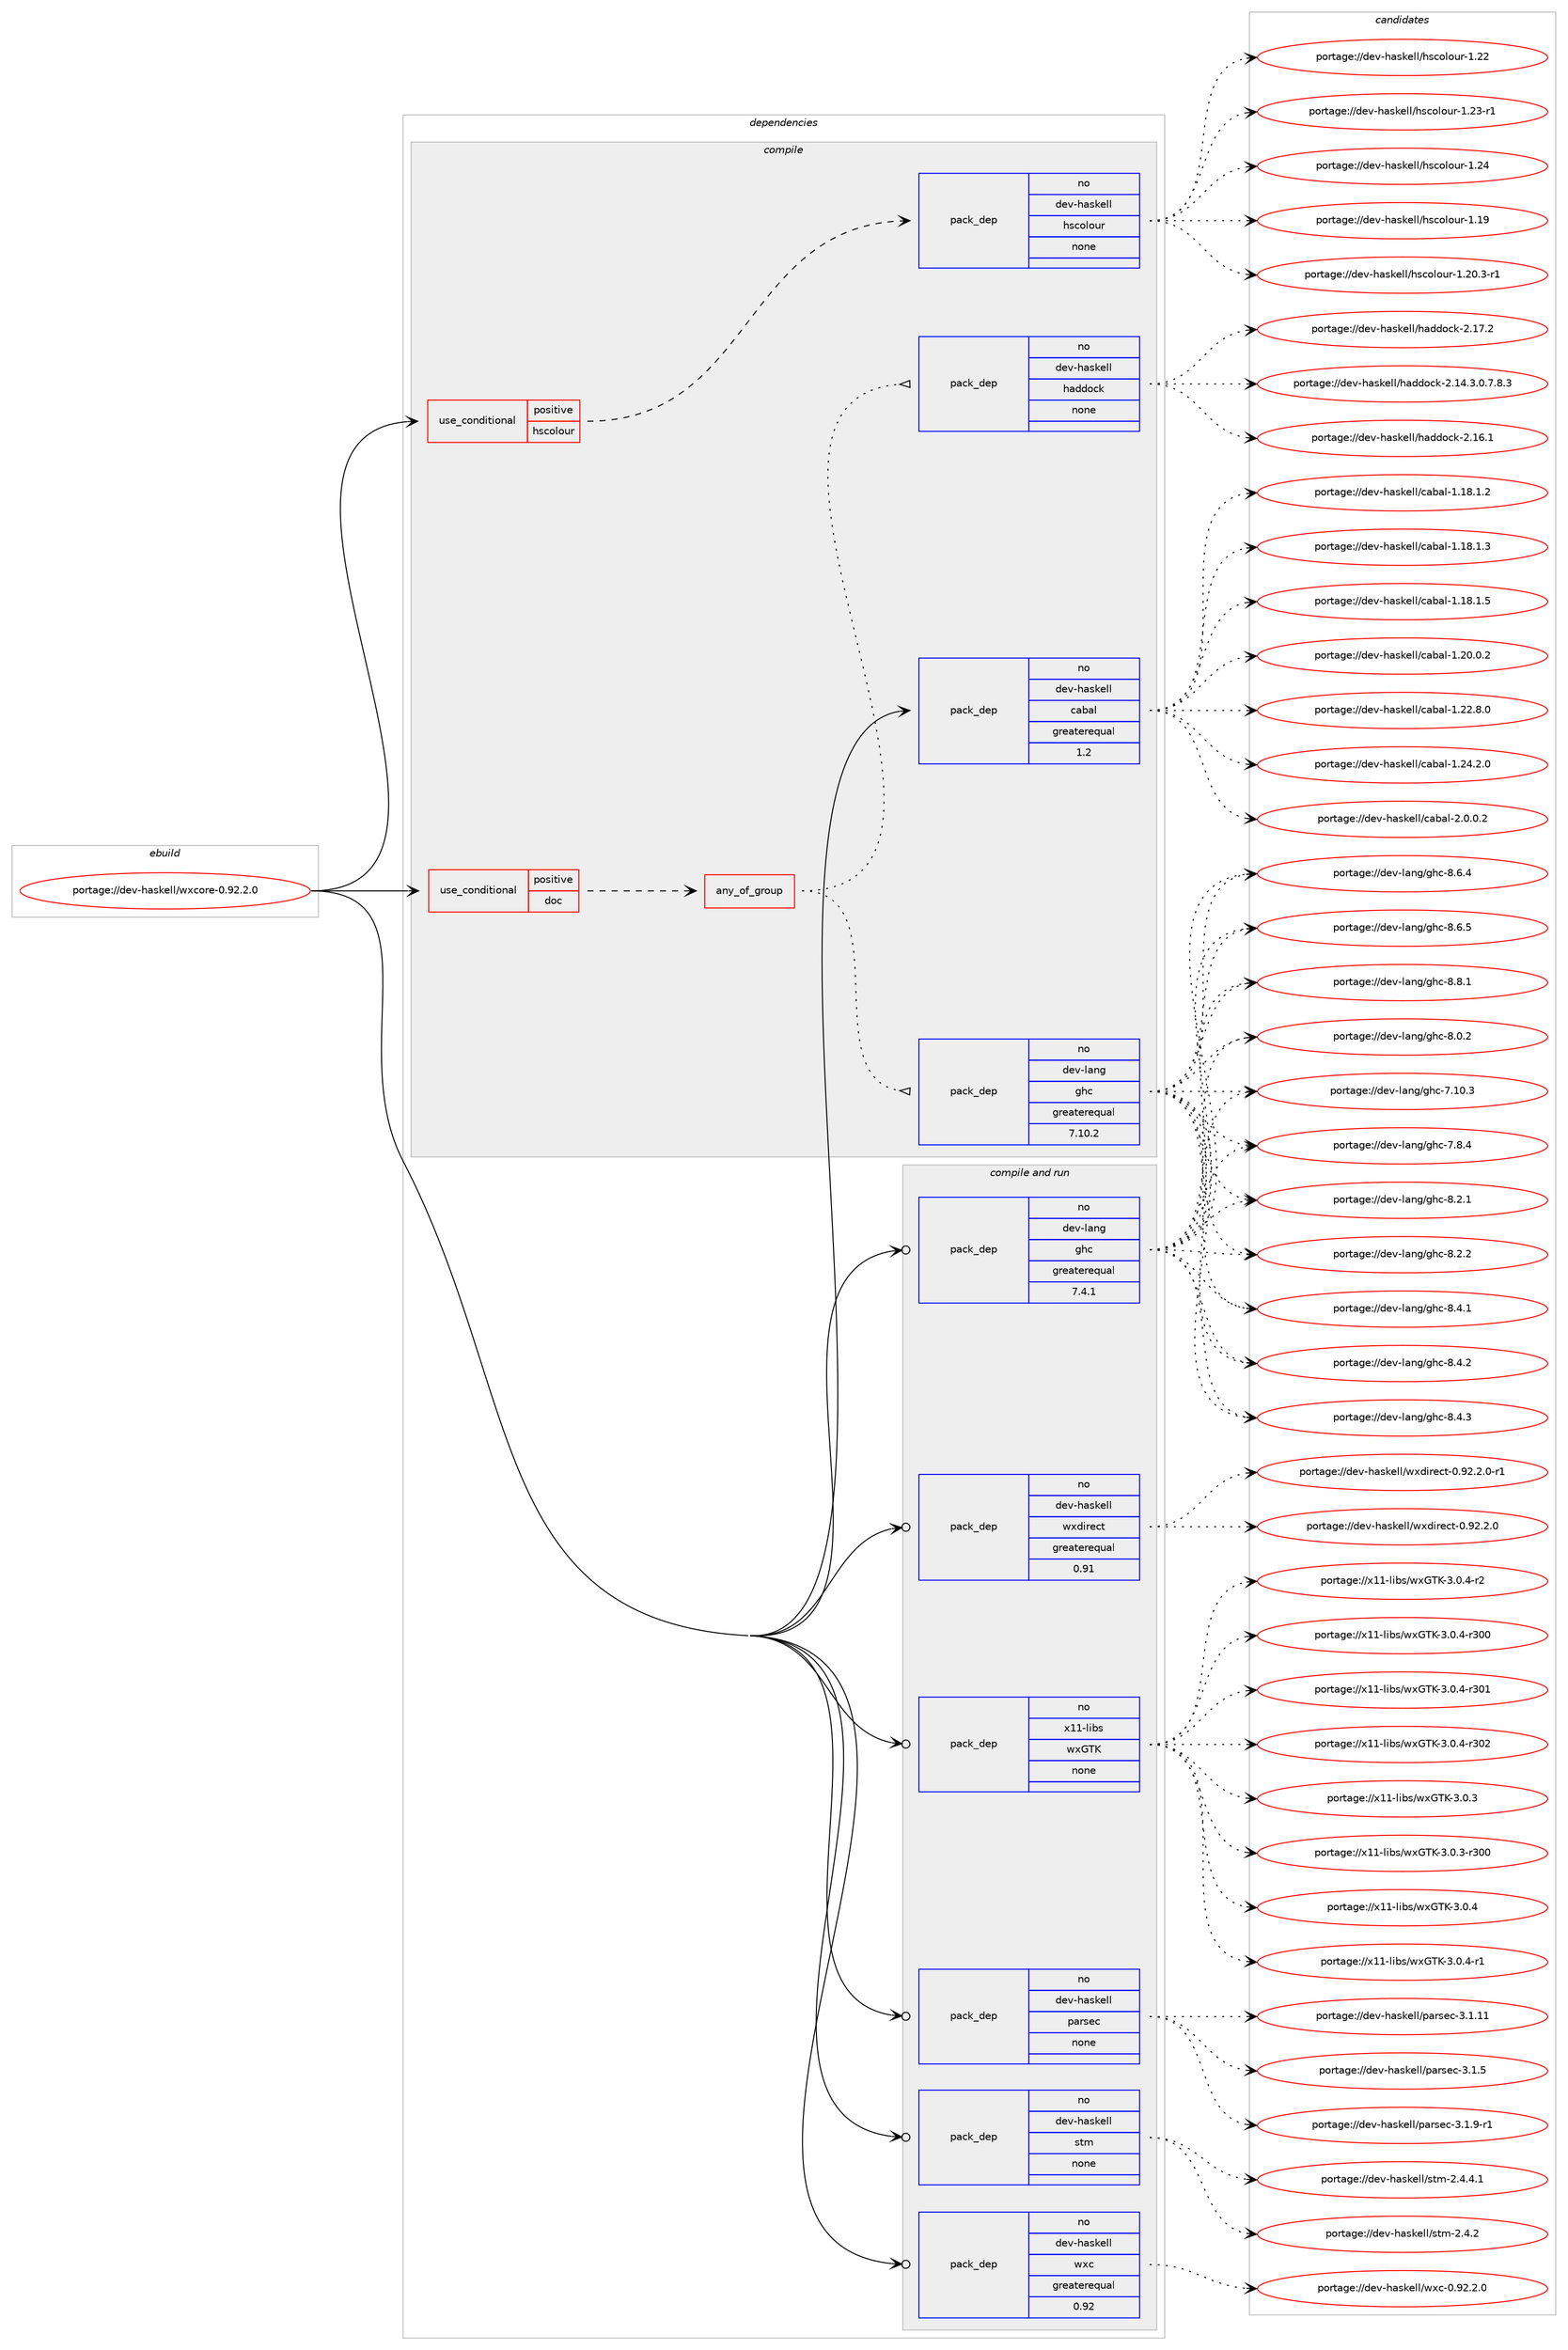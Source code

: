 digraph prolog {

# *************
# Graph options
# *************

newrank=true;
concentrate=true;
compound=true;
graph [rankdir=LR,fontname=Helvetica,fontsize=10,ranksep=1.5];#, ranksep=2.5, nodesep=0.2];
edge  [arrowhead=vee];
node  [fontname=Helvetica,fontsize=10];

# **********
# The ebuild
# **********

subgraph cluster_leftcol {
color=gray;
rank=same;
label=<<i>ebuild</i>>;
id [label="portage://dev-haskell/wxcore-0.92.2.0", color=red, width=4, href="../dev-haskell/wxcore-0.92.2.0.svg"];
}

# ****************
# The dependencies
# ****************

subgraph cluster_midcol {
color=gray;
label=<<i>dependencies</i>>;
subgraph cluster_compile {
fillcolor="#eeeeee";
style=filled;
label=<<i>compile</i>>;
subgraph cond17641 {
dependency83280 [label=<<TABLE BORDER="0" CELLBORDER="1" CELLSPACING="0" CELLPADDING="4"><TR><TD ROWSPAN="3" CELLPADDING="10">use_conditional</TD></TR><TR><TD>positive</TD></TR><TR><TD>doc</TD></TR></TABLE>>, shape=none, color=red];
subgraph any2564 {
dependency83281 [label=<<TABLE BORDER="0" CELLBORDER="1" CELLSPACING="0" CELLPADDING="4"><TR><TD CELLPADDING="10">any_of_group</TD></TR></TABLE>>, shape=none, color=red];subgraph pack63018 {
dependency83282 [label=<<TABLE BORDER="0" CELLBORDER="1" CELLSPACING="0" CELLPADDING="4" WIDTH="220"><TR><TD ROWSPAN="6" CELLPADDING="30">pack_dep</TD></TR><TR><TD WIDTH="110">no</TD></TR><TR><TD>dev-haskell</TD></TR><TR><TD>haddock</TD></TR><TR><TD>none</TD></TR><TR><TD></TD></TR></TABLE>>, shape=none, color=blue];
}
dependency83281:e -> dependency83282:w [weight=20,style="dotted",arrowhead="oinv"];
subgraph pack63019 {
dependency83283 [label=<<TABLE BORDER="0" CELLBORDER="1" CELLSPACING="0" CELLPADDING="4" WIDTH="220"><TR><TD ROWSPAN="6" CELLPADDING="30">pack_dep</TD></TR><TR><TD WIDTH="110">no</TD></TR><TR><TD>dev-lang</TD></TR><TR><TD>ghc</TD></TR><TR><TD>greaterequal</TD></TR><TR><TD>7.10.2</TD></TR></TABLE>>, shape=none, color=blue];
}
dependency83281:e -> dependency83283:w [weight=20,style="dotted",arrowhead="oinv"];
}
dependency83280:e -> dependency83281:w [weight=20,style="dashed",arrowhead="vee"];
}
id:e -> dependency83280:w [weight=20,style="solid",arrowhead="vee"];
subgraph cond17642 {
dependency83284 [label=<<TABLE BORDER="0" CELLBORDER="1" CELLSPACING="0" CELLPADDING="4"><TR><TD ROWSPAN="3" CELLPADDING="10">use_conditional</TD></TR><TR><TD>positive</TD></TR><TR><TD>hscolour</TD></TR></TABLE>>, shape=none, color=red];
subgraph pack63020 {
dependency83285 [label=<<TABLE BORDER="0" CELLBORDER="1" CELLSPACING="0" CELLPADDING="4" WIDTH="220"><TR><TD ROWSPAN="6" CELLPADDING="30">pack_dep</TD></TR><TR><TD WIDTH="110">no</TD></TR><TR><TD>dev-haskell</TD></TR><TR><TD>hscolour</TD></TR><TR><TD>none</TD></TR><TR><TD></TD></TR></TABLE>>, shape=none, color=blue];
}
dependency83284:e -> dependency83285:w [weight=20,style="dashed",arrowhead="vee"];
}
id:e -> dependency83284:w [weight=20,style="solid",arrowhead="vee"];
subgraph pack63021 {
dependency83286 [label=<<TABLE BORDER="0" CELLBORDER="1" CELLSPACING="0" CELLPADDING="4" WIDTH="220"><TR><TD ROWSPAN="6" CELLPADDING="30">pack_dep</TD></TR><TR><TD WIDTH="110">no</TD></TR><TR><TD>dev-haskell</TD></TR><TR><TD>cabal</TD></TR><TR><TD>greaterequal</TD></TR><TR><TD>1.2</TD></TR></TABLE>>, shape=none, color=blue];
}
id:e -> dependency83286:w [weight=20,style="solid",arrowhead="vee"];
}
subgraph cluster_compileandrun {
fillcolor="#eeeeee";
style=filled;
label=<<i>compile and run</i>>;
subgraph pack63022 {
dependency83287 [label=<<TABLE BORDER="0" CELLBORDER="1" CELLSPACING="0" CELLPADDING="4" WIDTH="220"><TR><TD ROWSPAN="6" CELLPADDING="30">pack_dep</TD></TR><TR><TD WIDTH="110">no</TD></TR><TR><TD>dev-haskell</TD></TR><TR><TD>parsec</TD></TR><TR><TD>none</TD></TR><TR><TD></TD></TR></TABLE>>, shape=none, color=blue];
}
id:e -> dependency83287:w [weight=20,style="solid",arrowhead="odotvee"];
subgraph pack63023 {
dependency83288 [label=<<TABLE BORDER="0" CELLBORDER="1" CELLSPACING="0" CELLPADDING="4" WIDTH="220"><TR><TD ROWSPAN="6" CELLPADDING="30">pack_dep</TD></TR><TR><TD WIDTH="110">no</TD></TR><TR><TD>dev-haskell</TD></TR><TR><TD>stm</TD></TR><TR><TD>none</TD></TR><TR><TD></TD></TR></TABLE>>, shape=none, color=blue];
}
id:e -> dependency83288:w [weight=20,style="solid",arrowhead="odotvee"];
subgraph pack63024 {
dependency83289 [label=<<TABLE BORDER="0" CELLBORDER="1" CELLSPACING="0" CELLPADDING="4" WIDTH="220"><TR><TD ROWSPAN="6" CELLPADDING="30">pack_dep</TD></TR><TR><TD WIDTH="110">no</TD></TR><TR><TD>dev-haskell</TD></TR><TR><TD>wxc</TD></TR><TR><TD>greaterequal</TD></TR><TR><TD>0.92</TD></TR></TABLE>>, shape=none, color=blue];
}
id:e -> dependency83289:w [weight=20,style="solid",arrowhead="odotvee"];
subgraph pack63025 {
dependency83290 [label=<<TABLE BORDER="0" CELLBORDER="1" CELLSPACING="0" CELLPADDING="4" WIDTH="220"><TR><TD ROWSPAN="6" CELLPADDING="30">pack_dep</TD></TR><TR><TD WIDTH="110">no</TD></TR><TR><TD>dev-haskell</TD></TR><TR><TD>wxdirect</TD></TR><TR><TD>greaterequal</TD></TR><TR><TD>0.91</TD></TR></TABLE>>, shape=none, color=blue];
}
id:e -> dependency83290:w [weight=20,style="solid",arrowhead="odotvee"];
subgraph pack63026 {
dependency83291 [label=<<TABLE BORDER="0" CELLBORDER="1" CELLSPACING="0" CELLPADDING="4" WIDTH="220"><TR><TD ROWSPAN="6" CELLPADDING="30">pack_dep</TD></TR><TR><TD WIDTH="110">no</TD></TR><TR><TD>dev-lang</TD></TR><TR><TD>ghc</TD></TR><TR><TD>greaterequal</TD></TR><TR><TD>7.4.1</TD></TR></TABLE>>, shape=none, color=blue];
}
id:e -> dependency83291:w [weight=20,style="solid",arrowhead="odotvee"];
subgraph pack63027 {
dependency83292 [label=<<TABLE BORDER="0" CELLBORDER="1" CELLSPACING="0" CELLPADDING="4" WIDTH="220"><TR><TD ROWSPAN="6" CELLPADDING="30">pack_dep</TD></TR><TR><TD WIDTH="110">no</TD></TR><TR><TD>x11-libs</TD></TR><TR><TD>wxGTK</TD></TR><TR><TD>none</TD></TR><TR><TD></TD></TR></TABLE>>, shape=none, color=blue];
}
id:e -> dependency83292:w [weight=20,style="solid",arrowhead="odotvee"];
}
subgraph cluster_run {
fillcolor="#eeeeee";
style=filled;
label=<<i>run</i>>;
}
}

# **************
# The candidates
# **************

subgraph cluster_choices {
rank=same;
color=gray;
label=<<i>candidates</i>>;

subgraph choice63018 {
color=black;
nodesep=1;
choiceportage1001011184510497115107101108108471049710010011199107455046495246514648465546564651 [label="portage://dev-haskell/haddock-2.14.3.0.7.8.3", color=red, width=4,href="../dev-haskell/haddock-2.14.3.0.7.8.3.svg"];
choiceportage100101118451049711510710110810847104971001001119910745504649544649 [label="portage://dev-haskell/haddock-2.16.1", color=red, width=4,href="../dev-haskell/haddock-2.16.1.svg"];
choiceportage100101118451049711510710110810847104971001001119910745504649554650 [label="portage://dev-haskell/haddock-2.17.2", color=red, width=4,href="../dev-haskell/haddock-2.17.2.svg"];
dependency83282:e -> choiceportage1001011184510497115107101108108471049710010011199107455046495246514648465546564651:w [style=dotted,weight="100"];
dependency83282:e -> choiceportage100101118451049711510710110810847104971001001119910745504649544649:w [style=dotted,weight="100"];
dependency83282:e -> choiceportage100101118451049711510710110810847104971001001119910745504649554650:w [style=dotted,weight="100"];
}
subgraph choice63019 {
color=black;
nodesep=1;
choiceportage1001011184510897110103471031049945554649484651 [label="portage://dev-lang/ghc-7.10.3", color=red, width=4,href="../dev-lang/ghc-7.10.3.svg"];
choiceportage10010111845108971101034710310499455546564652 [label="portage://dev-lang/ghc-7.8.4", color=red, width=4,href="../dev-lang/ghc-7.8.4.svg"];
choiceportage10010111845108971101034710310499455646484650 [label="portage://dev-lang/ghc-8.0.2", color=red, width=4,href="../dev-lang/ghc-8.0.2.svg"];
choiceportage10010111845108971101034710310499455646504649 [label="portage://dev-lang/ghc-8.2.1", color=red, width=4,href="../dev-lang/ghc-8.2.1.svg"];
choiceportage10010111845108971101034710310499455646504650 [label="portage://dev-lang/ghc-8.2.2", color=red, width=4,href="../dev-lang/ghc-8.2.2.svg"];
choiceportage10010111845108971101034710310499455646524649 [label="portage://dev-lang/ghc-8.4.1", color=red, width=4,href="../dev-lang/ghc-8.4.1.svg"];
choiceportage10010111845108971101034710310499455646524650 [label="portage://dev-lang/ghc-8.4.2", color=red, width=4,href="../dev-lang/ghc-8.4.2.svg"];
choiceportage10010111845108971101034710310499455646524651 [label="portage://dev-lang/ghc-8.4.3", color=red, width=4,href="../dev-lang/ghc-8.4.3.svg"];
choiceportage10010111845108971101034710310499455646544652 [label="portage://dev-lang/ghc-8.6.4", color=red, width=4,href="../dev-lang/ghc-8.6.4.svg"];
choiceportage10010111845108971101034710310499455646544653 [label="portage://dev-lang/ghc-8.6.5", color=red, width=4,href="../dev-lang/ghc-8.6.5.svg"];
choiceportage10010111845108971101034710310499455646564649 [label="portage://dev-lang/ghc-8.8.1", color=red, width=4,href="../dev-lang/ghc-8.8.1.svg"];
dependency83283:e -> choiceportage1001011184510897110103471031049945554649484651:w [style=dotted,weight="100"];
dependency83283:e -> choiceportage10010111845108971101034710310499455546564652:w [style=dotted,weight="100"];
dependency83283:e -> choiceportage10010111845108971101034710310499455646484650:w [style=dotted,weight="100"];
dependency83283:e -> choiceportage10010111845108971101034710310499455646504649:w [style=dotted,weight="100"];
dependency83283:e -> choiceportage10010111845108971101034710310499455646504650:w [style=dotted,weight="100"];
dependency83283:e -> choiceportage10010111845108971101034710310499455646524649:w [style=dotted,weight="100"];
dependency83283:e -> choiceportage10010111845108971101034710310499455646524650:w [style=dotted,weight="100"];
dependency83283:e -> choiceportage10010111845108971101034710310499455646524651:w [style=dotted,weight="100"];
dependency83283:e -> choiceportage10010111845108971101034710310499455646544652:w [style=dotted,weight="100"];
dependency83283:e -> choiceportage10010111845108971101034710310499455646544653:w [style=dotted,weight="100"];
dependency83283:e -> choiceportage10010111845108971101034710310499455646564649:w [style=dotted,weight="100"];
}
subgraph choice63020 {
color=black;
nodesep=1;
choiceportage100101118451049711510710110810847104115991111081111171144549464957 [label="portage://dev-haskell/hscolour-1.19", color=red, width=4,href="../dev-haskell/hscolour-1.19.svg"];
choiceportage10010111845104971151071011081084710411599111108111117114454946504846514511449 [label="portage://dev-haskell/hscolour-1.20.3-r1", color=red, width=4,href="../dev-haskell/hscolour-1.20.3-r1.svg"];
choiceportage100101118451049711510710110810847104115991111081111171144549465050 [label="portage://dev-haskell/hscolour-1.22", color=red, width=4,href="../dev-haskell/hscolour-1.22.svg"];
choiceportage1001011184510497115107101108108471041159911110811111711445494650514511449 [label="portage://dev-haskell/hscolour-1.23-r1", color=red, width=4,href="../dev-haskell/hscolour-1.23-r1.svg"];
choiceportage100101118451049711510710110810847104115991111081111171144549465052 [label="portage://dev-haskell/hscolour-1.24", color=red, width=4,href="../dev-haskell/hscolour-1.24.svg"];
dependency83285:e -> choiceportage100101118451049711510710110810847104115991111081111171144549464957:w [style=dotted,weight="100"];
dependency83285:e -> choiceportage10010111845104971151071011081084710411599111108111117114454946504846514511449:w [style=dotted,weight="100"];
dependency83285:e -> choiceportage100101118451049711510710110810847104115991111081111171144549465050:w [style=dotted,weight="100"];
dependency83285:e -> choiceportage1001011184510497115107101108108471041159911110811111711445494650514511449:w [style=dotted,weight="100"];
dependency83285:e -> choiceportage100101118451049711510710110810847104115991111081111171144549465052:w [style=dotted,weight="100"];
}
subgraph choice63021 {
color=black;
nodesep=1;
choiceportage10010111845104971151071011081084799979897108454946495646494650 [label="portage://dev-haskell/cabal-1.18.1.2", color=red, width=4,href="../dev-haskell/cabal-1.18.1.2.svg"];
choiceportage10010111845104971151071011081084799979897108454946495646494651 [label="portage://dev-haskell/cabal-1.18.1.3", color=red, width=4,href="../dev-haskell/cabal-1.18.1.3.svg"];
choiceportage10010111845104971151071011081084799979897108454946495646494653 [label="portage://dev-haskell/cabal-1.18.1.5", color=red, width=4,href="../dev-haskell/cabal-1.18.1.5.svg"];
choiceportage10010111845104971151071011081084799979897108454946504846484650 [label="portage://dev-haskell/cabal-1.20.0.2", color=red, width=4,href="../dev-haskell/cabal-1.20.0.2.svg"];
choiceportage10010111845104971151071011081084799979897108454946505046564648 [label="portage://dev-haskell/cabal-1.22.8.0", color=red, width=4,href="../dev-haskell/cabal-1.22.8.0.svg"];
choiceportage10010111845104971151071011081084799979897108454946505246504648 [label="portage://dev-haskell/cabal-1.24.2.0", color=red, width=4,href="../dev-haskell/cabal-1.24.2.0.svg"];
choiceportage100101118451049711510710110810847999798971084550464846484650 [label="portage://dev-haskell/cabal-2.0.0.2", color=red, width=4,href="../dev-haskell/cabal-2.0.0.2.svg"];
dependency83286:e -> choiceportage10010111845104971151071011081084799979897108454946495646494650:w [style=dotted,weight="100"];
dependency83286:e -> choiceportage10010111845104971151071011081084799979897108454946495646494651:w [style=dotted,weight="100"];
dependency83286:e -> choiceportage10010111845104971151071011081084799979897108454946495646494653:w [style=dotted,weight="100"];
dependency83286:e -> choiceportage10010111845104971151071011081084799979897108454946504846484650:w [style=dotted,weight="100"];
dependency83286:e -> choiceportage10010111845104971151071011081084799979897108454946505046564648:w [style=dotted,weight="100"];
dependency83286:e -> choiceportage10010111845104971151071011081084799979897108454946505246504648:w [style=dotted,weight="100"];
dependency83286:e -> choiceportage100101118451049711510710110810847999798971084550464846484650:w [style=dotted,weight="100"];
}
subgraph choice63022 {
color=black;
nodesep=1;
choiceportage100101118451049711510710110810847112971141151019945514649464949 [label="portage://dev-haskell/parsec-3.1.11", color=red, width=4,href="../dev-haskell/parsec-3.1.11.svg"];
choiceportage1001011184510497115107101108108471129711411510199455146494653 [label="portage://dev-haskell/parsec-3.1.5", color=red, width=4,href="../dev-haskell/parsec-3.1.5.svg"];
choiceportage10010111845104971151071011081084711297114115101994551464946574511449 [label="portage://dev-haskell/parsec-3.1.9-r1", color=red, width=4,href="../dev-haskell/parsec-3.1.9-r1.svg"];
dependency83287:e -> choiceportage100101118451049711510710110810847112971141151019945514649464949:w [style=dotted,weight="100"];
dependency83287:e -> choiceportage1001011184510497115107101108108471129711411510199455146494653:w [style=dotted,weight="100"];
dependency83287:e -> choiceportage10010111845104971151071011081084711297114115101994551464946574511449:w [style=dotted,weight="100"];
}
subgraph choice63023 {
color=black;
nodesep=1;
choiceportage100101118451049711510710110810847115116109455046524650 [label="portage://dev-haskell/stm-2.4.2", color=red, width=4,href="../dev-haskell/stm-2.4.2.svg"];
choiceportage1001011184510497115107101108108471151161094550465246524649 [label="portage://dev-haskell/stm-2.4.4.1", color=red, width=4,href="../dev-haskell/stm-2.4.4.1.svg"];
dependency83288:e -> choiceportage100101118451049711510710110810847115116109455046524650:w [style=dotted,weight="100"];
dependency83288:e -> choiceportage1001011184510497115107101108108471151161094550465246524649:w [style=dotted,weight="100"];
}
subgraph choice63024 {
color=black;
nodesep=1;
choiceportage10010111845104971151071011081084711912099454846575046504648 [label="portage://dev-haskell/wxc-0.92.2.0", color=red, width=4,href="../dev-haskell/wxc-0.92.2.0.svg"];
dependency83289:e -> choiceportage10010111845104971151071011081084711912099454846575046504648:w [style=dotted,weight="100"];
}
subgraph choice63025 {
color=black;
nodesep=1;
choiceportage10010111845104971151071011081084711912010010511410199116454846575046504648 [label="portage://dev-haskell/wxdirect-0.92.2.0", color=red, width=4,href="../dev-haskell/wxdirect-0.92.2.0.svg"];
choiceportage100101118451049711510710110810847119120100105114101991164548465750465046484511449 [label="portage://dev-haskell/wxdirect-0.92.2.0-r1", color=red, width=4,href="../dev-haskell/wxdirect-0.92.2.0-r1.svg"];
dependency83290:e -> choiceportage10010111845104971151071011081084711912010010511410199116454846575046504648:w [style=dotted,weight="100"];
dependency83290:e -> choiceportage100101118451049711510710110810847119120100105114101991164548465750465046484511449:w [style=dotted,weight="100"];
}
subgraph choice63026 {
color=black;
nodesep=1;
choiceportage1001011184510897110103471031049945554649484651 [label="portage://dev-lang/ghc-7.10.3", color=red, width=4,href="../dev-lang/ghc-7.10.3.svg"];
choiceportage10010111845108971101034710310499455546564652 [label="portage://dev-lang/ghc-7.8.4", color=red, width=4,href="../dev-lang/ghc-7.8.4.svg"];
choiceportage10010111845108971101034710310499455646484650 [label="portage://dev-lang/ghc-8.0.2", color=red, width=4,href="../dev-lang/ghc-8.0.2.svg"];
choiceportage10010111845108971101034710310499455646504649 [label="portage://dev-lang/ghc-8.2.1", color=red, width=4,href="../dev-lang/ghc-8.2.1.svg"];
choiceportage10010111845108971101034710310499455646504650 [label="portage://dev-lang/ghc-8.2.2", color=red, width=4,href="../dev-lang/ghc-8.2.2.svg"];
choiceportage10010111845108971101034710310499455646524649 [label="portage://dev-lang/ghc-8.4.1", color=red, width=4,href="../dev-lang/ghc-8.4.1.svg"];
choiceportage10010111845108971101034710310499455646524650 [label="portage://dev-lang/ghc-8.4.2", color=red, width=4,href="../dev-lang/ghc-8.4.2.svg"];
choiceportage10010111845108971101034710310499455646524651 [label="portage://dev-lang/ghc-8.4.3", color=red, width=4,href="../dev-lang/ghc-8.4.3.svg"];
choiceportage10010111845108971101034710310499455646544652 [label="portage://dev-lang/ghc-8.6.4", color=red, width=4,href="../dev-lang/ghc-8.6.4.svg"];
choiceportage10010111845108971101034710310499455646544653 [label="portage://dev-lang/ghc-8.6.5", color=red, width=4,href="../dev-lang/ghc-8.6.5.svg"];
choiceportage10010111845108971101034710310499455646564649 [label="portage://dev-lang/ghc-8.8.1", color=red, width=4,href="../dev-lang/ghc-8.8.1.svg"];
dependency83291:e -> choiceportage1001011184510897110103471031049945554649484651:w [style=dotted,weight="100"];
dependency83291:e -> choiceportage10010111845108971101034710310499455546564652:w [style=dotted,weight="100"];
dependency83291:e -> choiceportage10010111845108971101034710310499455646484650:w [style=dotted,weight="100"];
dependency83291:e -> choiceportage10010111845108971101034710310499455646504649:w [style=dotted,weight="100"];
dependency83291:e -> choiceportage10010111845108971101034710310499455646504650:w [style=dotted,weight="100"];
dependency83291:e -> choiceportage10010111845108971101034710310499455646524649:w [style=dotted,weight="100"];
dependency83291:e -> choiceportage10010111845108971101034710310499455646524650:w [style=dotted,weight="100"];
dependency83291:e -> choiceportage10010111845108971101034710310499455646524651:w [style=dotted,weight="100"];
dependency83291:e -> choiceportage10010111845108971101034710310499455646544652:w [style=dotted,weight="100"];
dependency83291:e -> choiceportage10010111845108971101034710310499455646544653:w [style=dotted,weight="100"];
dependency83291:e -> choiceportage10010111845108971101034710310499455646564649:w [style=dotted,weight="100"];
}
subgraph choice63027 {
color=black;
nodesep=1;
choiceportage1204949451081059811547119120718475455146484651 [label="portage://x11-libs/wxGTK-3.0.3", color=red, width=4,href="../x11-libs/wxGTK-3.0.3.svg"];
choiceportage120494945108105981154711912071847545514648465145114514848 [label="portage://x11-libs/wxGTK-3.0.3-r300", color=red, width=4,href="../x11-libs/wxGTK-3.0.3-r300.svg"];
choiceportage1204949451081059811547119120718475455146484652 [label="portage://x11-libs/wxGTK-3.0.4", color=red, width=4,href="../x11-libs/wxGTK-3.0.4.svg"];
choiceportage12049494510810598115471191207184754551464846524511449 [label="portage://x11-libs/wxGTK-3.0.4-r1", color=red, width=4,href="../x11-libs/wxGTK-3.0.4-r1.svg"];
choiceportage12049494510810598115471191207184754551464846524511450 [label="portage://x11-libs/wxGTK-3.0.4-r2", color=red, width=4,href="../x11-libs/wxGTK-3.0.4-r2.svg"];
choiceportage120494945108105981154711912071847545514648465245114514848 [label="portage://x11-libs/wxGTK-3.0.4-r300", color=red, width=4,href="../x11-libs/wxGTK-3.0.4-r300.svg"];
choiceportage120494945108105981154711912071847545514648465245114514849 [label="portage://x11-libs/wxGTK-3.0.4-r301", color=red, width=4,href="../x11-libs/wxGTK-3.0.4-r301.svg"];
choiceportage120494945108105981154711912071847545514648465245114514850 [label="portage://x11-libs/wxGTK-3.0.4-r302", color=red, width=4,href="../x11-libs/wxGTK-3.0.4-r302.svg"];
dependency83292:e -> choiceportage1204949451081059811547119120718475455146484651:w [style=dotted,weight="100"];
dependency83292:e -> choiceportage120494945108105981154711912071847545514648465145114514848:w [style=dotted,weight="100"];
dependency83292:e -> choiceportage1204949451081059811547119120718475455146484652:w [style=dotted,weight="100"];
dependency83292:e -> choiceportage12049494510810598115471191207184754551464846524511449:w [style=dotted,weight="100"];
dependency83292:e -> choiceportage12049494510810598115471191207184754551464846524511450:w [style=dotted,weight="100"];
dependency83292:e -> choiceportage120494945108105981154711912071847545514648465245114514848:w [style=dotted,weight="100"];
dependency83292:e -> choiceportage120494945108105981154711912071847545514648465245114514849:w [style=dotted,weight="100"];
dependency83292:e -> choiceportage120494945108105981154711912071847545514648465245114514850:w [style=dotted,weight="100"];
}
}

}

